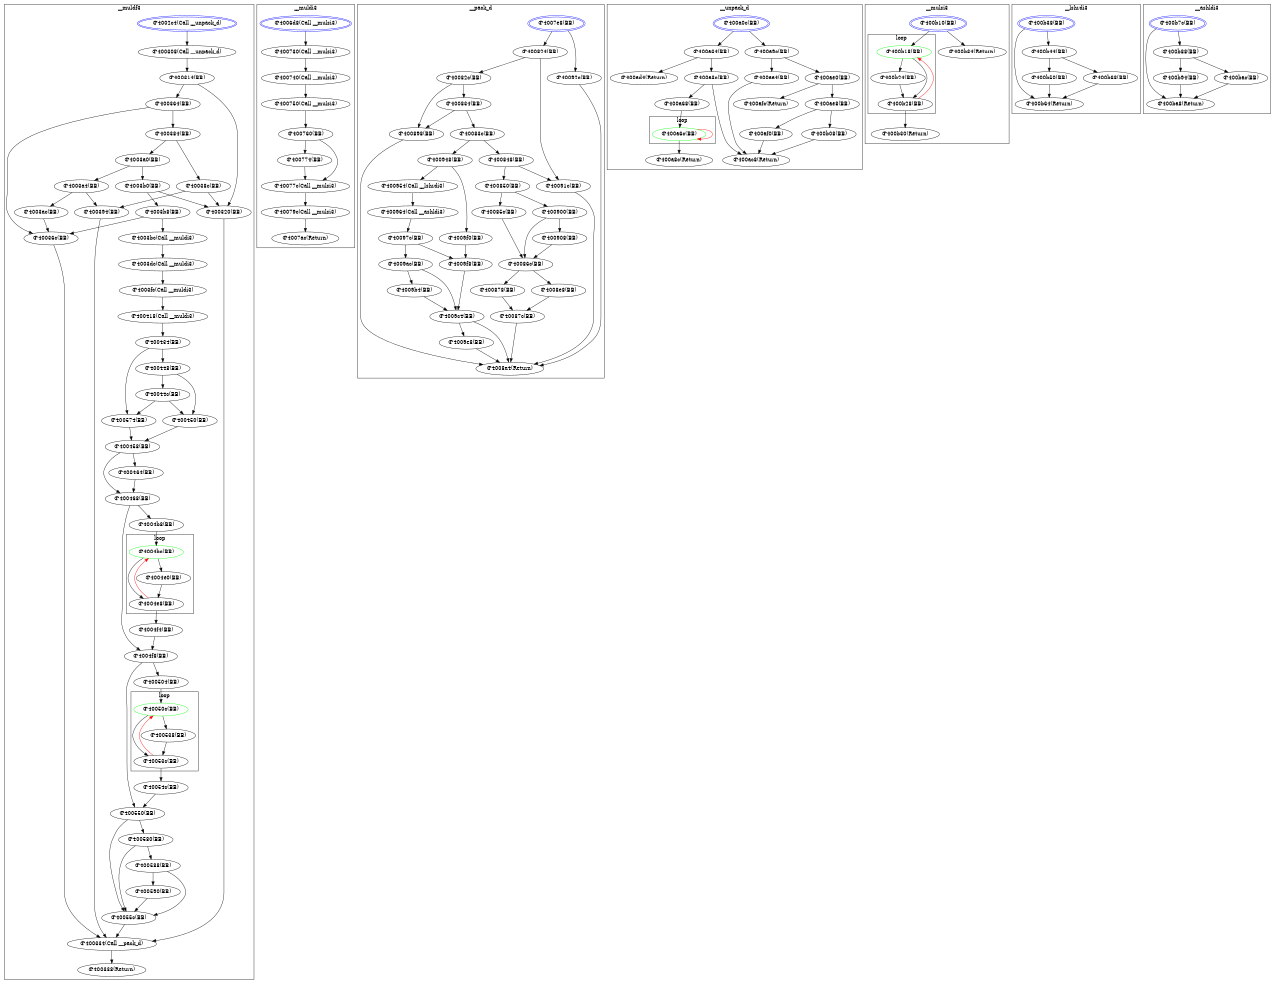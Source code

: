 digraph d {
size="8.5,7";

subgraph cluster___muldf3 {
	graph [label = "__muldf3"];
	node_4002c4 [peripheries=2]
subgraph cluster_loop_4004bc {
	graph [label = "loop"];
	node_4004bc [color = green]
	node_4004bc [label = "@4004bc(BB)"];
	node_4004e8 [label = "@4004e8(BB)"];
	node_4004e0 [label = "@4004e0(BB)"];
}
subgraph cluster_loop_40050c {
	graph [label = "loop"];
	node_40050c [color = green]
	node_40050c [label = "@40050c(BB)"];
	node_40053c [label = "@40053c(BB)"];
	node_400538 [label = "@400538(BB)"];
}
	node_4002c4 [label = "@4002c4(Call __unpack_d)", color=blue];
	node_400308 [label = "@400308(Call __unpack_d)"];
	node_400314 [label = "@400314(BB)"];
	node_400320 [label = "@400320(BB)"];
	node_400334 [label = "@400334(Call __pack_d)"];
	node_400338 [label = "@400338(Return)"];
	node_400364 [label = "@400364(BB)"];
	node_40036c [label = "@40036c(BB)"];
	node_400384 [label = "@400384(BB)"];
	node_40038c [label = "@40038c(BB)"];
	node_400394 [label = "@400394(BB)"];
	node_4003a0 [label = "@4003a0(BB)"];
	node_4003a4 [label = "@4003a4(BB)"];
	node_4003ac [label = "@4003ac(BB)"];
	node_4003b0 [label = "@4003b0(BB)"];
	node_4003b8 [label = "@4003b8(BB)"];
	node_4003bc [label = "@4003bc(Call __muldi3)"];
	node_4003dc [label = "@4003dc(Call __muldi3)"];
	node_4003fc [label = "@4003fc(Call __muldi3)"];
	node_400418 [label = "@400418(Call __muldi3)"];
	node_400434 [label = "@400434(BB)"];
	node_400448 [label = "@400448(BB)"];
	node_40044c [label = "@40044c(BB)"];
	node_400450 [label = "@400450(BB)"];
	node_400458 [label = "@400458(BB)"];
	node_400464 [label = "@400464(BB)"];
	node_400468 [label = "@400468(BB)"];
	node_4004b8 [label = "@4004b8(BB)"];
	node_4004f4 [label = "@4004f4(BB)"];
	node_4004f8 [label = "@4004f8(BB)"];
	node_400504 [label = "@400504(BB)"];
	node_40054c [label = "@40054c(BB)"];
	node_400550 [label = "@400550(BB)"];
	node_40055c [label = "@40055c(BB)"];
	node_400574 [label = "@400574(BB)"];
	node_400580 [label = "@400580(BB)"];
	node_400588 [label = "@400588(BB)"];
	node_400590 [label = "@400590(BB)"];
}
node_4002c4 -> node_400308;
node_400308 -> node_400314;
node_400314 -> node_400364;
node_400314 -> node_400320;
node_400320 -> node_400334;
node_400334 -> node_400338;
node_400364 -> node_400384;
node_400364 -> node_40036c;
node_40036c -> node_400334;
node_400384 -> node_4003a0;
node_400384 -> node_40038c;
node_40038c -> node_400320;
node_40038c -> node_400394;
node_400394 -> node_400334;
node_4003a0 -> node_4003b0;
node_4003a0 -> node_4003a4;
node_4003a4 -> node_400394;
node_4003a4 -> node_4003ac;
node_4003ac -> node_40036c;
node_4003b0 -> node_400320;
node_4003b0 -> node_4003b8;
node_4003b8 -> node_40036c;
node_4003b8 -> node_4003bc;
node_4003bc -> node_4003dc;
node_4003dc -> node_4003fc;
node_4003fc -> node_400418;
node_400418 -> node_400434;
node_400434 -> node_400574;
node_400434 -> node_400448;
node_400448 -> node_400450;
node_400448 -> node_40044c;
node_40044c -> node_400574;
node_40044c -> node_400450;
node_400450 -> node_400458;
node_400458 -> node_400468;
node_400458 -> node_400464;
node_400464 -> node_400468;
node_400468 -> node_4004f8;
node_400468 -> node_4004b8;
node_4004b8 -> node_4004bc;
node_4004bc -> node_4004e8;
node_4004bc -> node_4004e0;
node_4004e0 -> node_4004e8;
node_4004e8 -> node_4004bc[color=red];
node_4004e8 -> node_4004f4;
node_4004f4 -> node_4004f8;
node_4004f8 -> node_400550;
node_4004f8 -> node_400504;
node_400504 -> node_40050c;
node_40050c -> node_40053c;
node_40050c -> node_400538;
node_400538 -> node_40053c;
node_40053c -> node_40050c[color=red];
node_40053c -> node_40054c;
node_40054c -> node_400550;
node_400550 -> node_400580;
node_400550 -> node_40055c;
node_40055c -> node_400334;
node_400574 -> node_400458;
node_400580 -> node_40055c;
node_400580 -> node_400588;
node_400588 -> node_40055c;
node_400588 -> node_400590;
node_400590 -> node_40055c;

subgraph cluster___muldi3 {
	graph [label = "__muldi3"];
	node_4006d8 [peripheries=2]
	node_4006d8 [label = "@4006d8(Call __mulsi3)", color=blue];
	node_400730 [label = "@400730(Call __mulsi3)"];
	node_400740 [label = "@400740(Call __mulsi3)"];
	node_400750 [label = "@400750(Call __mulsi3)"];
	node_400760 [label = "@400760(BB)"];
	node_400774 [label = "@400774(BB)"];
	node_40077c [label = "@40077c(Call __mulsi3)"];
	node_40079c [label = "@40079c(Call __mulsi3)"];
	node_4007ac [label = "@4007ac(Return)"];
}
node_4006d8 -> node_400730;
node_400730 -> node_400740;
node_400740 -> node_400750;
node_400750 -> node_400760;
node_400760 -> node_40077c;
node_400760 -> node_400774;
node_400774 -> node_40077c;
node_40077c -> node_40079c;
node_40079c -> node_4007ac;

subgraph cluster___pack_d {
	graph [label = "__pack_d"];
	node_4007e8 [peripheries=2]
	node_4007e8 [label = "@4007e8(BB)", color=blue];
	node_400824 [label = "@400824(BB)"];
	node_40082c [label = "@40082c(BB)"];
	node_400834 [label = "@400834(BB)"];
	node_40083c [label = "@40083c(BB)"];
	node_400848 [label = "@400848(BB)"];
	node_400850 [label = "@400850(BB)"];
	node_40085c [label = "@40085c(BB)"];
	node_40086c [label = "@40086c(BB)"];
	node_400878 [label = "@400878(BB)"];
	node_40087c [label = "@40087c(BB)"];
	node_400898 [label = "@400898(BB)"];
	node_4008a4 [label = "@4008a4(Return)"];
	node_4008e8 [label = "@4008e8(BB)"];
	node_400900 [label = "@400900(BB)"];
	node_400908 [label = "@400908(BB)"];
	node_40091c [label = "@40091c(BB)"];
	node_40092c [label = "@40092c(BB)"];
	node_400948 [label = "@400948(BB)"];
	node_400954 [label = "@400954(Call __lshrdi3)"];
	node_400964 [label = "@400964(Call __ashldi3)"];
	node_40097c [label = "@40097c(BB)"];
	node_4009ac [label = "@4009ac(BB)"];
	node_4009b4 [label = "@4009b4(BB)"];
	node_4009c4 [label = "@4009c4(BB)"];
	node_4009e8 [label = "@4009e8(BB)"];
	node_4009f0 [label = "@4009f0(BB)"];
	node_4009f8 [label = "@4009f8(BB)"];
}
node_4007e8 -> node_40092c;
node_4007e8 -> node_400824;
node_400824 -> node_40091c;
node_400824 -> node_40082c;
node_40082c -> node_400898;
node_40082c -> node_400834;
node_400834 -> node_400898;
node_400834 -> node_40083c;
node_40083c -> node_400948;
node_40083c -> node_400848;
node_400848 -> node_40091c;
node_400848 -> node_400850;
node_400850 -> node_400900;
node_400850 -> node_40085c;
node_40085c -> node_40086c;
node_40086c -> node_4008e8;
node_40086c -> node_400878;
node_400878 -> node_40087c;
node_40087c -> node_4008a4;
node_400898 -> node_4008a4;
node_4008e8 -> node_40087c;
node_400900 -> node_40086c;
node_400900 -> node_400908;
node_400908 -> node_40086c;
node_40091c -> node_4008a4;
node_40092c -> node_4008a4;
node_400948 -> node_4009f0;
node_400948 -> node_400954;
node_400954 -> node_400964;
node_400964 -> node_40097c;
node_40097c -> node_4009f8;
node_40097c -> node_4009ac;
node_4009ac -> node_4009c4;
node_4009ac -> node_4009b4;
node_4009b4 -> node_4009c4;
node_4009c4 -> node_4008a4;
node_4009c4 -> node_4009e8;
node_4009e8 -> node_4008a4;
node_4009f0 -> node_4009f8;
node_4009f8 -> node_4009c4;

subgraph cluster___unpack_d {
	graph [label = "__unpack_d"];
	node_400a0c [peripheries=2]
subgraph cluster_loop_400a6c {
	graph [label = "loop"];
	node_400a6c [color = green]
	node_400a6c [label = "@400a6c(BB)"];
}
	node_400a0c [label = "@400a0c(BB)", color=blue];
	node_400a34 [label = "@400a34(BB)"];
	node_400a3c [label = "@400a3c(BB)"];
	node_400a68 [label = "@400a68(BB)"];
	node_400a8c [label = "@400a8c(Return)"];
	node_400a9c [label = "@400a9c(BB)"];
	node_400aa4 [label = "@400aa4(BB)"];
	node_400ac8 [label = "@400ac8(Return)"];
	node_400ad4 [label = "@400ad4(Return)"];
	node_400ae0 [label = "@400ae0(BB)"];
	node_400ae8 [label = "@400ae8(BB)"];
	node_400af0 [label = "@400af0(BB)"];
	node_400afc [label = "@400afc(Return)"];
	node_400b08 [label = "@400b08(BB)"];
}
node_400a0c -> node_400a9c;
node_400a0c -> node_400a34;
node_400a34 -> node_400ad4;
node_400a34 -> node_400a3c;
node_400a3c -> node_400ac8;
node_400a3c -> node_400a68;
node_400a68 -> node_400a6c;
node_400a6c -> node_400a6c[color=red];
node_400a6c -> node_400a8c;
node_400a9c -> node_400ae0;
node_400a9c -> node_400aa4;
node_400aa4 -> node_400ac8;
node_400ae0 -> node_400afc;
node_400ae0 -> node_400ae8;
node_400ae8 -> node_400b08;
node_400ae8 -> node_400af0;
node_400af0 -> node_400ac8;
node_400b08 -> node_400ac8;

subgraph cluster___mulsi3 {
	graph [label = "__mulsi3"];
	node_400b10 [peripheries=2]
subgraph cluster_loop_400b18 {
	graph [label = "loop"];
	node_400b18 [color = green]
	node_400b18 [label = "@400b18(BB)"];
	node_400b28 [label = "@400b28(BB)"];
	node_400b24 [label = "@400b24(BB)"];
}
	node_400b10 [label = "@400b10(BB)", color=blue];
	node_400b30 [label = "@400b30(Return)"];
	node_400b34 [label = "@400b34(Return)"];
}
node_400b10 -> node_400b34;
node_400b10 -> node_400b18;
node_400b18 -> node_400b28;
node_400b18 -> node_400b24;
node_400b24 -> node_400b28;
node_400b28 -> node_400b18[color=red];
node_400b28 -> node_400b30;

subgraph cluster___lshrdi3 {
	graph [label = "__lshrdi3"];
	node_400b38 [peripheries=2]
	node_400b38 [label = "@400b38(BB)", color=blue];
	node_400b44 [label = "@400b44(BB)"];
	node_400b50 [label = "@400b50(BB)"];
	node_400b64 [label = "@400b64(Return)"];
	node_400b68 [label = "@400b68(BB)"];
}
node_400b38 -> node_400b64;
node_400b38 -> node_400b44;
node_400b44 -> node_400b68;
node_400b44 -> node_400b50;
node_400b50 -> node_400b64;
node_400b68 -> node_400b64;

subgraph cluster___ashldi3 {
	graph [label = "__ashldi3"];
	node_400b7c [peripheries=2]
	node_400b7c [label = "@400b7c(BB)", color=blue];
	node_400b88 [label = "@400b88(BB)"];
	node_400b94 [label = "@400b94(BB)"];
	node_400ba8 [label = "@400ba8(Return)"];
	node_400bac [label = "@400bac(BB)"];
}
node_400b7c -> node_400ba8;
node_400b7c -> node_400b88;
node_400b88 -> node_400bac;
node_400b88 -> node_400b94;
node_400b94 -> node_400ba8;
node_400bac -> node_400ba8;

}
